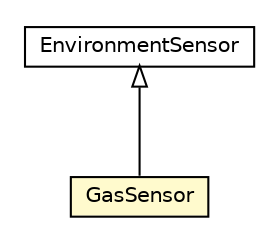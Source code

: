 #!/usr/local/bin/dot
#
# Class diagram 
# Generated by UMLGraph version R5_6-24-gf6e263 (http://www.umlgraph.org/)
#

digraph G {
	edge [fontname="Helvetica",fontsize=10,labelfontname="Helvetica",labelfontsize=10];
	node [fontname="Helvetica",fontsize=10,shape=plaintext];
	nodesep=0.25;
	ranksep=0.5;
	// org.universAAL.ontology.device.GasSensor
	c4181494 [label=<<table title="org.universAAL.ontology.device.GasSensor" border="0" cellborder="1" cellspacing="0" cellpadding="2" port="p" bgcolor="lemonChiffon" href="./GasSensor.html">
		<tr><td><table border="0" cellspacing="0" cellpadding="1">
<tr><td align="center" balign="center"> GasSensor </td></tr>
		</table></td></tr>
		</table>>, URL="./GasSensor.html", fontname="Helvetica", fontcolor="black", fontsize=10.0];
	// org.universAAL.ontology.device.EnvironmentSensor
	c4181538 [label=<<table title="org.universAAL.ontology.device.EnvironmentSensor" border="0" cellborder="1" cellspacing="0" cellpadding="2" port="p" href="./EnvironmentSensor.html">
		<tr><td><table border="0" cellspacing="0" cellpadding="1">
<tr><td align="center" balign="center"> EnvironmentSensor </td></tr>
		</table></td></tr>
		</table>>, URL="./EnvironmentSensor.html", fontname="Helvetica", fontcolor="black", fontsize=10.0];
	//org.universAAL.ontology.device.GasSensor extends org.universAAL.ontology.device.EnvironmentSensor
	c4181538:p -> c4181494:p [dir=back,arrowtail=empty];
}

